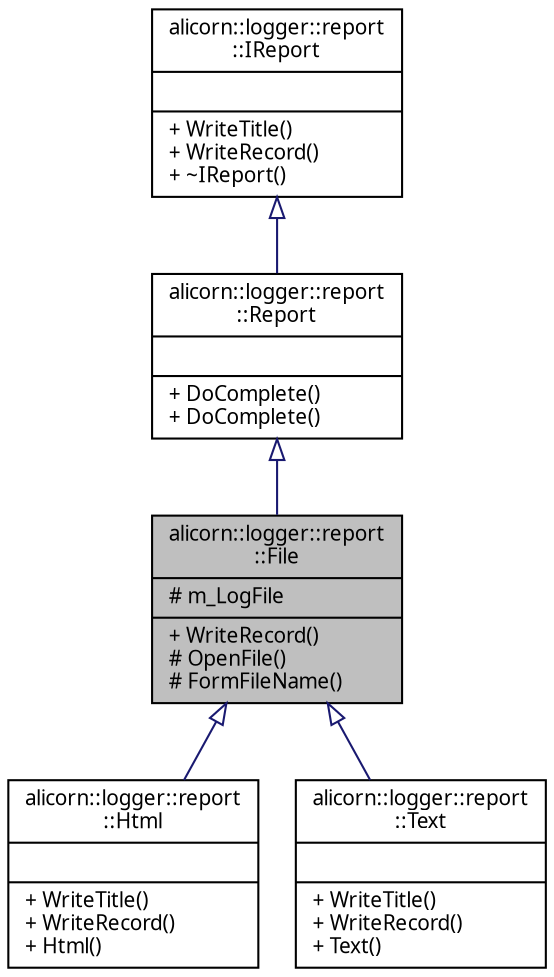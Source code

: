 digraph "alicorn::logger::report::File"
{
 // INTERACTIVE_SVG=YES
  edge [fontname="Verdana",fontsize="10",labelfontname="Verdana",labelfontsize="10"];
  node [fontname="Verdana",fontsize="10",shape=record];
  Node1 [label="{alicorn::logger::report\l::File\n|# m_LogFile\l|+ WriteRecord()\l# OpenFile()\l# FormFileName()\l}",height=0.2,width=0.4,color="black", fillcolor="grey75", style="filled", fontcolor="black"];
  Node2 -> Node1 [dir="back",color="midnightblue",fontsize="10",style="solid",arrowtail="onormal",fontname="Verdana"];
  Node2 [label="{alicorn::logger::report\l::Report\n||+ DoComplete()\l+ DoComplete()\l}",height=0.2,width=0.4,color="black", fillcolor="white", style="filled",URL="$a00134.html",tooltip="Класс входит в Проект Logger   Вспомогательный класс для обеспечения интерфейса, необходимого для уст..."];
  Node3 -> Node2 [dir="back",color="midnightblue",fontsize="10",style="solid",arrowtail="onormal",fontname="Verdana"];
  Node3 [label="{alicorn::logger::report\l::IReport\n||+ WriteTitle()\l+ WriteRecord()\l+ ~IReport()\l}",height=0.2,width=0.4,color="black", fillcolor="white", style="filled",URL="$a00101.html",tooltip="Класс входит в Проект Logger   Интерфейсный класс конкретных формирователей отчетов. "];
  Node1 -> Node4 [dir="back",color="midnightblue",fontsize="10",style="solid",arrowtail="onormal",fontname="Verdana"];
  Node4 [label="{alicorn::logger::report\l::Html\n||+ WriteTitle()\l+ WriteRecord()\l+ Html()\l}",height=0.2,width=0.4,color="black", fillcolor="white", style="filled",URL="$a00094.html",tooltip="Класс входит в Проект Logger   Класс вывода сообщений журнала в html файл. "];
  Node1 -> Node5 [dir="back",color="midnightblue",fontsize="10",style="solid",arrowtail="onormal",fontname="Verdana"];
  Node5 [label="{alicorn::logger::report\l::Text\n||+ WriteTitle()\l+ WriteRecord()\l+ Text()\l}",height=0.2,width=0.4,color="black", fillcolor="white", style="filled",URL="$a00144.html",tooltip="Класс входит в Проект Logger   Класс вывода сообщений журнала в текстовый файл. "];
}
